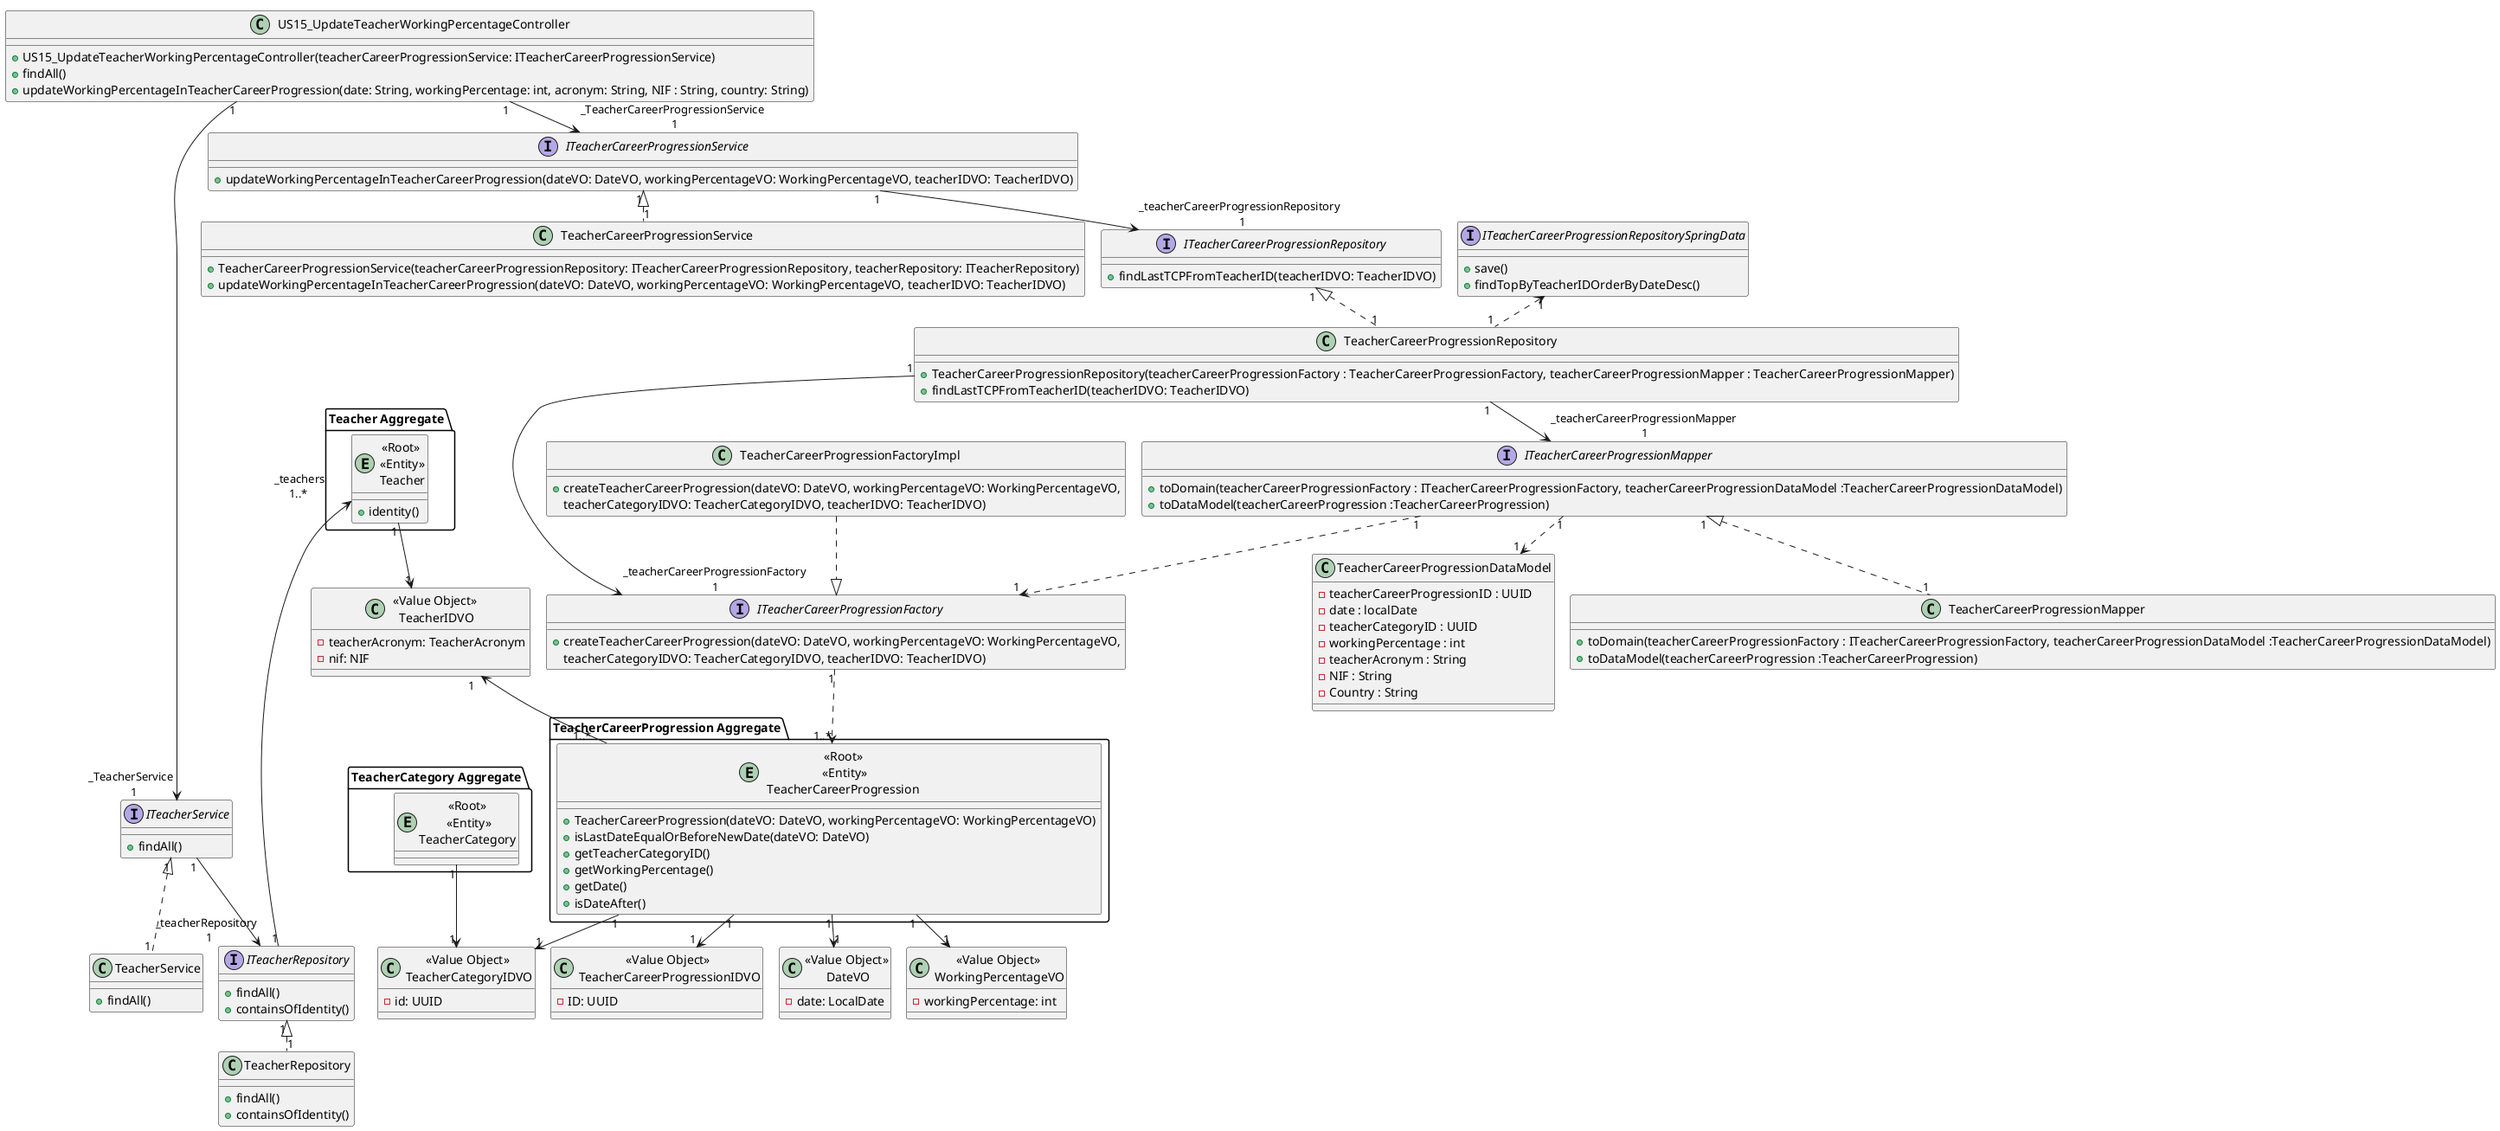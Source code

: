 @startuml
!pragma layout smetana
skinparam ranksep 120
skinparam nodesep 120

class US15_UpdateTeacherWorkingPercentageController {
    +US15_UpdateTeacherWorkingPercentageController(teacherCareerProgressionService: ITeacherCareerProgressionService)
    +findAll()
    +updateWorkingPercentageInTeacherCareerProgression(date: String, workingPercentage: int, acronym: String, NIF : String, country: String)
}

class TeacherCareerProgressionService {
    +TeacherCareerProgressionService(teacherCareerProgressionRepository: ITeacherCareerProgressionRepository, teacherRepository: ITeacherRepository)
    +updateWorkingPercentageInTeacherCareerProgression(dateVO: DateVO, workingPercentageVO: WorkingPercentageVO, teacherIDVO: TeacherIDVO)
}

interface ITeacherCareerProgressionService {
    +updateWorkingPercentageInTeacherCareerProgression(dateVO: DateVO, workingPercentageVO: WorkingPercentageVO, teacherIDVO: TeacherIDVO)
}

package "Teacher Aggregate" {
    entity "<<Root>>\n <<Entity>>\n Teacher" {
    +identity()
    }
}

class "<<Value Object>>\n TeacherIDVO" {
        -teacherAcronym: TeacherAcronym
        -nif: NIF
    }

package "TeacherCareerProgression Aggregate" {
    entity "<<Root>>\n <<Entity>>\nTeacherCareerProgression" {
        +TeacherCareerProgression(dateVO: DateVO, workingPercentageVO: WorkingPercentageVO)
        +isLastDateEqualOrBeforeNewDate(dateVO: DateVO)
        +getTeacherCategoryID()
        +getWorkingPercentage()
        +getDate()
        +isDateAfter()
    }
}

    class "<<Value Object>>\n TeacherCareerProgressionIDVO" {
          -ID: UUID
    }

    class "<<Value Object>>\n DateVO" {
          -date: LocalDate
    }

    class "<<Value Object>>\n WorkingPercentageVO" {
              -workingPercentage: int
   }

class TeacherCareerProgressionRepository {
    +TeacherCareerProgressionRepository(teacherCareerProgressionFactory : TeacherCareerProgressionFactory, teacherCareerProgressionMapper : TeacherCareerProgressionMapper)
    +findLastTCPFromTeacherID(teacherIDVO: TeacherIDVO)
}

class TeacherRepository {
    +findAll()
    +containsOfIdentity()
}

package "TeacherCategory Aggregate" {
    entity "<<Root>>\n <<Entity>>\nTeacherCategory" {
    }
}

interface ITeacherCareerProgressionRepository {
    +findLastTCPFromTeacherID(teacherIDVO: TeacherIDVO)
}

interface ITeacherRepository {
    +findAll()
    +containsOfIdentity()
}

class "<<Value Object>>\n TeacherCategoryIDVO" {
                -id: UUID
}

class TeacherCareerProgressionFactoryImpl {
    +createTeacherCareerProgression(dateVO: DateVO, workingPercentageVO: WorkingPercentageVO,
                                        teacherCategoryIDVO: TeacherCategoryIDVO, teacherIDVO: TeacherIDVO)
}

interface ITeacherCareerProgressionFactory {
    +createTeacherCareerProgression(dateVO: DateVO, workingPercentageVO: WorkingPercentageVO,
                                        teacherCategoryIDVO: TeacherCategoryIDVO, teacherIDVO: TeacherIDVO)
}

class TeacherCareerProgressionMapper {
    +toDomain(teacherCareerProgressionFactory : ITeacherCareerProgressionFactory, teacherCareerProgressionDataModel :TeacherCareerProgressionDataModel)
    +toDataModel(teacherCareerProgression :TeacherCareerProgression)
}

interface ITeacherCareerProgressionMapper {
    +toDomain(teacherCareerProgressionFactory : ITeacherCareerProgressionFactory, teacherCareerProgressionDataModel :TeacherCareerProgressionDataModel)
    +toDataModel(teacherCareerProgression :TeacherCareerProgression)
}


class TeacherCareerProgressionDataModel {
    -teacherCareerProgressionID : UUID
    -date : localDate
    -teacherCategoryID : UUID
    -workingPercentage : int
    -teacherAcronym : String
    -NIF : String
    -Country : String
}

class TeacherService {
    +findAll()
}

interface ITeacherService {
    +findAll()
}

interface ITeacherCareerProgressionRepositorySpringData {
    +save()
    +findTopByTeacherIDOrderByDateDesc()
}

US15_UpdateTeacherWorkingPercentageController "1" --> "_TeacherService \n 1" ITeacherService
US15_UpdateTeacherWorkingPercentageController "1" --> "_TeacherCareerProgressionService \n 1" ITeacherCareerProgressionService
ITeacherService "1" <|.. "1" TeacherService
ITeacherCareerProgressionService "1" <|.. "1" TeacherCareerProgressionService
ITeacherService "1" --> "_teacherRepository \n 1" ITeacherRepository
ITeacherCareerProgressionService "1" --> "_teacherCareerProgressionRepository \n 1" ITeacherCareerProgressionRepository
"<<Root>>\n <<Entity>>\n Teacher" "_teachers         \n 1..*           " <---- "1" ITeacherRepository
TeacherCareerProgressionRepository "1" --> "_teacherCareerProgressionFactory \n1" ITeacherCareerProgressionFactory
TeacherCareerProgressionRepository "1" --> "_teacherCareerProgressionMapper \n1" ITeacherCareerProgressionMapper
ITeacherCareerProgressionMapper "1" <|.. "1" TeacherCareerProgressionMapper
ITeacherCareerProgressionMapper "1" ..> "1" TeacherCareerProgressionDataModel
ITeacherCareerProgressionMapper "1" ..> "1" ITeacherCareerProgressionFactory
"<<Value Object>>\n TeacherIDVO" "1  " <-- "\n 1..*     " "<<Root>>\n <<Entity>>\nTeacherCareerProgression"
ITeacherCareerProgressionFactory "1" ..> "   \n        1..*" "<<Root>>\n <<Entity>>\nTeacherCareerProgression"
TeacherCareerProgressionFactoryImpl ..|> ITeacherCareerProgressionFactory
"<<Root>>\n <<Entity>>\n Teacher" "1" --> "1" "<<Value Object>>\n TeacherIDVO"
"<<Root>>\n <<Entity>>\nTeacherCareerProgression" "1" --> "1" "<<Value Object>>\n TeacherCareerProgressionIDVO"
"<<Root>>\n <<Entity>>\nTeacherCareerProgression" "1" --> "1" "<<Value Object>>\n DateVO"
"<<Root>>\n <<Entity>>\nTeacherCareerProgression" "1" --> "1" "<<Value Object>>\n WorkingPercentageVO"
"<<Root>>\n <<Entity>>\nTeacherCareerProgression" "1" --> "1" "<<Value Object>>\n TeacherCategoryIDVO"
"<<Value Object>>\n TeacherCategoryIDVO" "1" <-u- "1" "<<Root>>\n <<Entity>>\nTeacherCategory"
ITeacherCareerProgressionRepository "1" <|.. "1"  TeacherCareerProgressionRepository
ITeacherRepository "1"  <|.. "1" TeacherRepository
ITeacherCareerProgressionRepositorySpringData "1" <.. "1" TeacherCareerProgressionRepository
@enduml